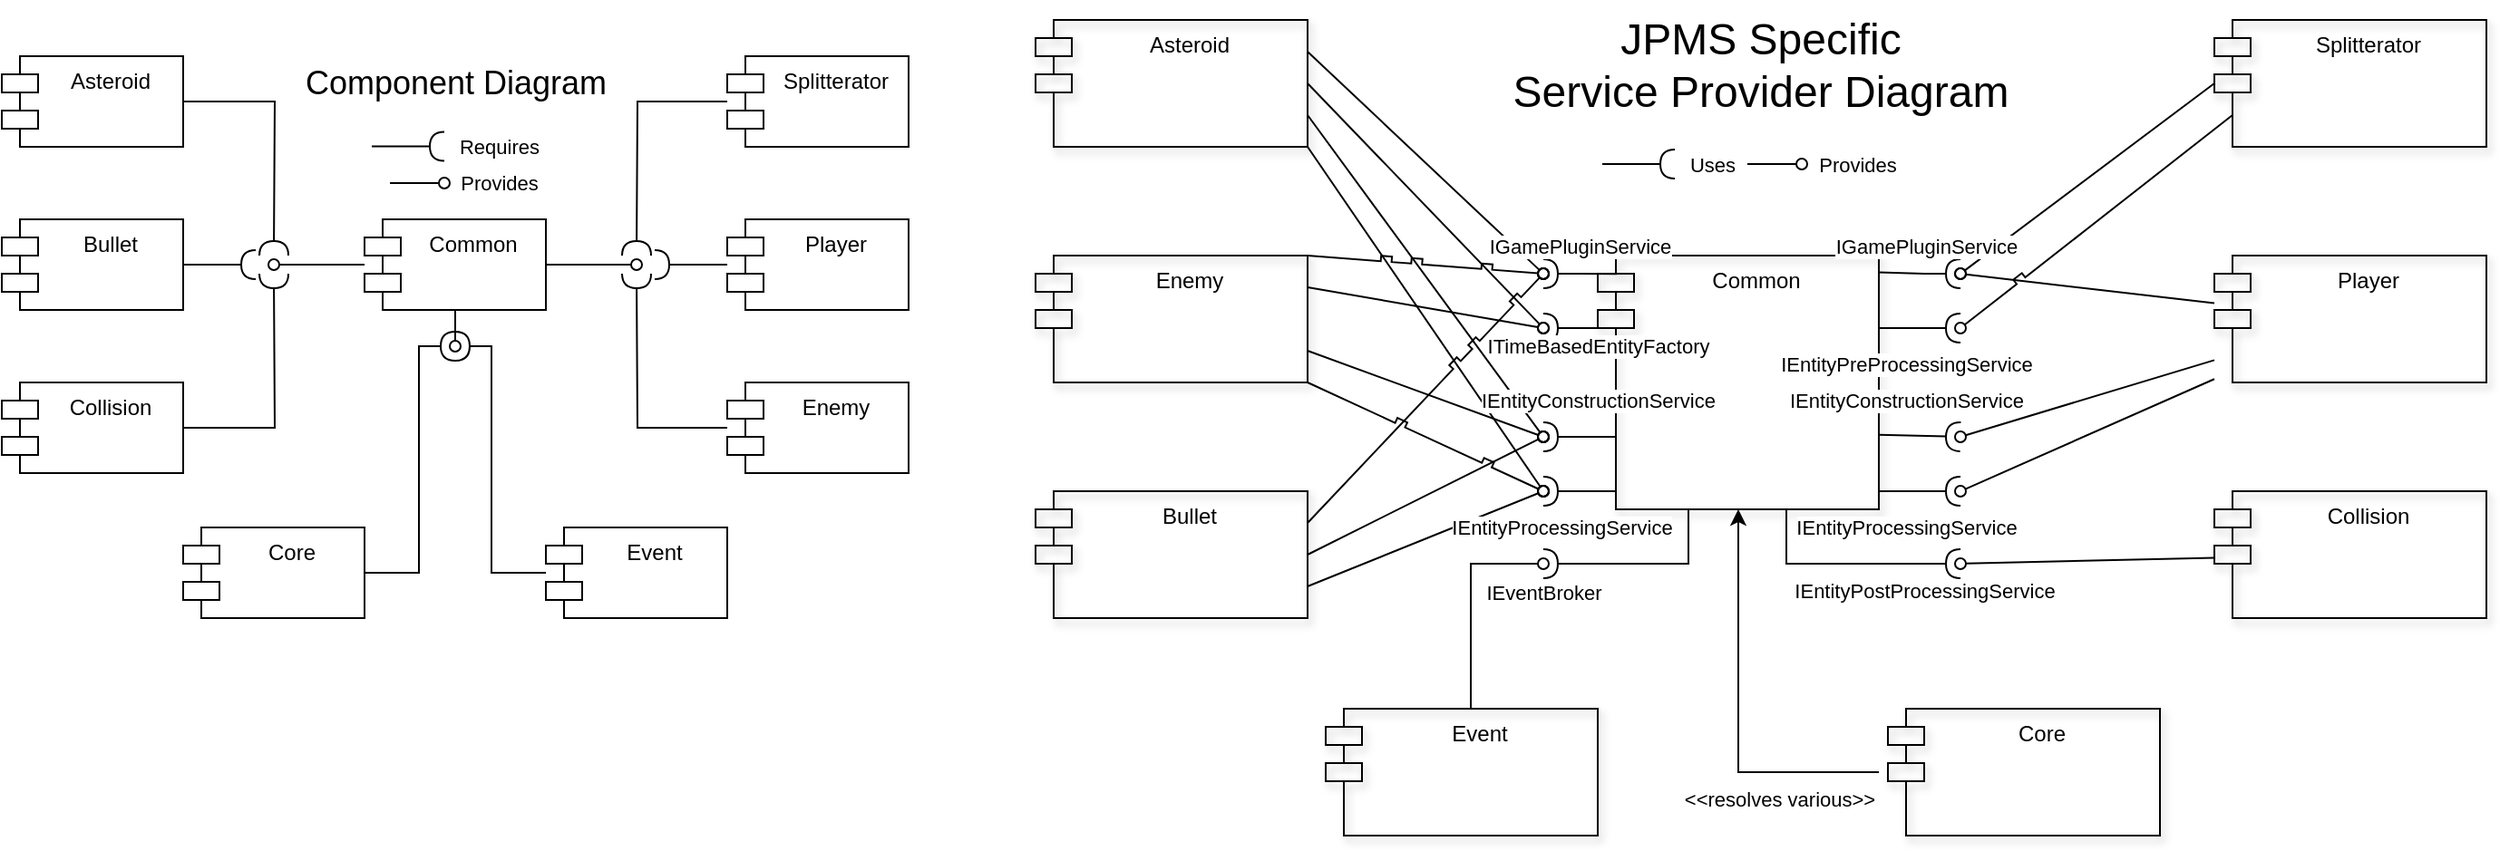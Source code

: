 <mxfile version="21.6.6" type="device">
  <diagram name="Side-1" id="Yi5KZk_WfLFtUitwRc3R">
    <mxGraphModel dx="786" dy="422" grid="1" gridSize="10" guides="1" tooltips="1" connect="1" arrows="1" fold="1" page="1" pageScale="1" pageWidth="827" pageHeight="1169" math="0" shadow="0">
      <root>
        <mxCell id="0" />
        <mxCell id="1" parent="0" />
        <mxCell id="ZmB0dp2YteYtgmMy9DGr-15" style="edgeStyle=orthogonalEdgeStyle;rounded=0;orthogonalLoop=1;jettySize=auto;html=1;endArrow=halfCircle;endFill=0;" parent="1" source="ZmB0dp2YteYtgmMy9DGr-1" edge="1">
          <mxGeometry relative="1" as="geometry">
            <mxPoint x="380" y="230" as="targetPoint" />
            <Array as="points">
              <mxPoint x="360" y="355" />
              <mxPoint x="360" y="230" />
            </Array>
          </mxGeometry>
        </mxCell>
        <mxCell id="ZmB0dp2YteYtgmMy9DGr-1" value="Core" style="shape=module;align=left;spacingLeft=20;align=center;verticalAlign=top;whiteSpace=wrap;html=1;fillColor=none;" parent="1" vertex="1">
          <mxGeometry x="230" y="330" width="100" height="50" as="geometry" />
        </mxCell>
        <mxCell id="ZmB0dp2YteYtgmMy9DGr-17" style="edgeStyle=orthogonalEdgeStyle;rounded=0;orthogonalLoop=1;jettySize=auto;html=1;endArrow=oval;endFill=0;" parent="1" source="ZmB0dp2YteYtgmMy9DGr-16" edge="1">
          <mxGeometry relative="1" as="geometry">
            <mxPoint x="380" y="230" as="targetPoint" />
          </mxGeometry>
        </mxCell>
        <mxCell id="ZmB0dp2YteYtgmMy9DGr-24" style="edgeStyle=orthogonalEdgeStyle;rounded=0;orthogonalLoop=1;jettySize=auto;html=1;endArrow=oval;endFill=0;" parent="1" source="ZmB0dp2YteYtgmMy9DGr-16" edge="1">
          <mxGeometry relative="1" as="geometry">
            <mxPoint x="280" y="185" as="targetPoint" />
          </mxGeometry>
        </mxCell>
        <mxCell id="ZmB0dp2YteYtgmMy9DGr-25" style="edgeStyle=orthogonalEdgeStyle;rounded=0;orthogonalLoop=1;jettySize=auto;html=1;endArrow=oval;endFill=0;" parent="1" source="ZmB0dp2YteYtgmMy9DGr-16" edge="1">
          <mxGeometry relative="1" as="geometry">
            <mxPoint x="480.0" y="185" as="targetPoint" />
          </mxGeometry>
        </mxCell>
        <mxCell id="ZmB0dp2YteYtgmMy9DGr-16" value="Common" style="shape=module;align=left;spacingLeft=20;align=center;verticalAlign=top;whiteSpace=wrap;html=1;fillColor=none;" parent="1" vertex="1">
          <mxGeometry x="330" y="160" width="100" height="50" as="geometry" />
        </mxCell>
        <mxCell id="ZmB0dp2YteYtgmMy9DGr-29" style="edgeStyle=orthogonalEdgeStyle;rounded=0;orthogonalLoop=1;jettySize=auto;html=1;endArrow=halfCircle;endFill=0;" parent="1" source="ZmB0dp2YteYtgmMy9DGr-18" edge="1">
          <mxGeometry relative="1" as="geometry">
            <mxPoint x="280" y="180" as="targetPoint" />
          </mxGeometry>
        </mxCell>
        <mxCell id="ZmB0dp2YteYtgmMy9DGr-18" value="Asteroid" style="shape=module;align=left;spacingLeft=20;align=center;verticalAlign=top;whiteSpace=wrap;html=1;fillColor=none;" parent="1" vertex="1">
          <mxGeometry x="130" y="70" width="100" height="50" as="geometry" />
        </mxCell>
        <mxCell id="ZmB0dp2YteYtgmMy9DGr-31" style="edgeStyle=orthogonalEdgeStyle;rounded=0;orthogonalLoop=1;jettySize=auto;html=1;endArrow=halfCircle;endFill=0;" parent="1" source="ZmB0dp2YteYtgmMy9DGr-19" edge="1">
          <mxGeometry relative="1" as="geometry">
            <mxPoint x="270" y="185" as="targetPoint" />
          </mxGeometry>
        </mxCell>
        <mxCell id="ZmB0dp2YteYtgmMy9DGr-19" value="Bullet" style="shape=module;align=left;spacingLeft=20;align=center;verticalAlign=top;whiteSpace=wrap;html=1;fillColor=none;" parent="1" vertex="1">
          <mxGeometry x="130" y="160" width="100" height="50" as="geometry" />
        </mxCell>
        <mxCell id="ZmB0dp2YteYtgmMy9DGr-30" style="edgeStyle=orthogonalEdgeStyle;rounded=0;orthogonalLoop=1;jettySize=auto;html=1;endArrow=halfCircle;endFill=0;" parent="1" source="ZmB0dp2YteYtgmMy9DGr-20" edge="1">
          <mxGeometry relative="1" as="geometry">
            <mxPoint x="280" y="190" as="targetPoint" />
          </mxGeometry>
        </mxCell>
        <mxCell id="ZmB0dp2YteYtgmMy9DGr-20" value="Collision" style="shape=module;align=left;spacingLeft=20;align=center;verticalAlign=top;whiteSpace=wrap;html=1;fillColor=none;" parent="1" vertex="1">
          <mxGeometry x="130" y="250" width="100" height="50" as="geometry" />
        </mxCell>
        <mxCell id="ZmB0dp2YteYtgmMy9DGr-26" style="edgeStyle=orthogonalEdgeStyle;rounded=0;orthogonalLoop=1;jettySize=auto;html=1;endArrow=halfCircle;endFill=0;" parent="1" source="ZmB0dp2YteYtgmMy9DGr-21" edge="1">
          <mxGeometry relative="1" as="geometry">
            <mxPoint x="480.0" y="190" as="targetPoint" />
          </mxGeometry>
        </mxCell>
        <mxCell id="ZmB0dp2YteYtgmMy9DGr-21" value="Enemy" style="shape=module;align=left;spacingLeft=20;align=center;verticalAlign=top;whiteSpace=wrap;html=1;fillColor=none;" parent="1" vertex="1">
          <mxGeometry x="530" y="250" width="100" height="50" as="geometry" />
        </mxCell>
        <mxCell id="ZmB0dp2YteYtgmMy9DGr-28" style="edgeStyle=orthogonalEdgeStyle;rounded=0;orthogonalLoop=1;jettySize=auto;html=1;endArrow=halfCircle;endFill=0;" parent="1" source="ZmB0dp2YteYtgmMy9DGr-22" edge="1">
          <mxGeometry relative="1" as="geometry">
            <mxPoint x="490.0" y="185" as="targetPoint" />
          </mxGeometry>
        </mxCell>
        <mxCell id="ZmB0dp2YteYtgmMy9DGr-22" value="Player" style="shape=module;align=left;spacingLeft=20;align=center;verticalAlign=top;whiteSpace=wrap;html=1;fillColor=none;" parent="1" vertex="1">
          <mxGeometry x="530" y="160" width="100" height="50" as="geometry" />
        </mxCell>
        <mxCell id="ZmB0dp2YteYtgmMy9DGr-27" style="edgeStyle=orthogonalEdgeStyle;rounded=0;orthogonalLoop=1;jettySize=auto;html=1;endArrow=halfCircle;endFill=0;" parent="1" source="ZmB0dp2YteYtgmMy9DGr-23" edge="1">
          <mxGeometry relative="1" as="geometry">
            <mxPoint x="480.0" y="180" as="targetPoint" />
          </mxGeometry>
        </mxCell>
        <mxCell id="ZmB0dp2YteYtgmMy9DGr-23" value="Splitterator" style="shape=module;align=left;spacingLeft=20;align=center;verticalAlign=top;whiteSpace=wrap;html=1;fillColor=none;" parent="1" vertex="1">
          <mxGeometry x="530" y="70" width="100" height="50" as="geometry" />
        </mxCell>
        <mxCell id="Q2ypIRmaqNOGoUrrO2OI-7" style="edgeStyle=orthogonalEdgeStyle;rounded=0;orthogonalLoop=1;jettySize=auto;html=1;entryX=0.5;entryY=1;entryDx=0;entryDy=0;" parent="1" target="ZmB0dp2YteYtgmMy9DGr-46" edge="1">
          <mxGeometry relative="1" as="geometry">
            <mxPoint x="1165" y="465" as="sourcePoint" />
            <mxPoint x="1087.5" y="320" as="targetPoint" />
            <Array as="points">
              <mxPoint x="1088" y="465" />
            </Array>
          </mxGeometry>
        </mxCell>
        <mxCell id="Q2ypIRmaqNOGoUrrO2OI-8" value="&amp;lt;&amp;lt;resolves various&amp;gt;&amp;gt;" style="edgeLabel;html=1;align=center;verticalAlign=middle;resizable=0;points=[];" parent="Q2ypIRmaqNOGoUrrO2OI-7" vertex="1" connectable="0">
          <mxGeometry x="-0.561" y="4" relative="1" as="geometry">
            <mxPoint x="-6" y="11" as="offset" />
          </mxGeometry>
        </mxCell>
        <mxCell id="ZmB0dp2YteYtgmMy9DGr-36" value="Core" style="shape=module;align=left;spacingLeft=20;align=center;verticalAlign=top;whiteSpace=wrap;html=1;backgroundOutline=0;fixDash=0;enumerate=0;comic=0;shadow=1;fillColor=none;" parent="1" vertex="1">
          <mxGeometry x="1170" y="430" width="150" height="70" as="geometry" />
        </mxCell>
        <mxCell id="Q2ypIRmaqNOGoUrrO2OI-5" style="edgeStyle=orthogonalEdgeStyle;rounded=0;orthogonalLoop=1;jettySize=auto;html=1;endArrow=oval;endFill=0;" parent="1" source="ZmB0dp2YteYtgmMy9DGr-38" edge="1">
          <mxGeometry relative="1" as="geometry">
            <mxPoint x="980" y="350" as="targetPoint" />
            <Array as="points">
              <mxPoint x="940" y="350" />
            </Array>
          </mxGeometry>
        </mxCell>
        <mxCell id="ZmB0dp2YteYtgmMy9DGr-38" value="Event" style="shape=module;align=left;spacingLeft=20;align=center;verticalAlign=top;whiteSpace=wrap;html=1;backgroundOutline=0;fixDash=0;enumerate=0;comic=0;shadow=1;fillColor=none;" parent="1" vertex="1">
          <mxGeometry x="860" y="430" width="150" height="70" as="geometry" />
        </mxCell>
        <mxCell id="ZmB0dp2YteYtgmMy9DGr-114" style="edgeStyle=orthogonalEdgeStyle;rounded=0;orthogonalLoop=1;jettySize=auto;html=1;endArrow=halfCircle;endFill=0;" parent="1" edge="1">
          <mxGeometry relative="1" as="geometry">
            <mxPoint x="1210" y="350" as="targetPoint" />
            <Array as="points">
              <mxPoint x="1114" y="350" />
            </Array>
            <mxPoint x="1114" y="320" as="sourcePoint" />
          </mxGeometry>
        </mxCell>
        <mxCell id="Q2ypIRmaqNOGoUrrO2OI-3" style="edgeStyle=orthogonalEdgeStyle;rounded=0;orthogonalLoop=1;jettySize=auto;html=1;endArrow=halfCircle;endFill=0;" parent="1" source="ZmB0dp2YteYtgmMy9DGr-46" edge="1">
          <mxGeometry relative="1" as="geometry">
            <mxPoint x="980" y="350" as="targetPoint" />
            <Array as="points">
              <mxPoint x="1060" y="350" />
            </Array>
          </mxGeometry>
        </mxCell>
        <mxCell id="ZmB0dp2YteYtgmMy9DGr-46" value="Common" style="shape=module;align=left;spacingLeft=20;align=center;verticalAlign=top;whiteSpace=wrap;html=1;backgroundOutline=0;fixDash=0;enumerate=0;comic=0;shadow=1;fillColor=none;" parent="1" vertex="1">
          <mxGeometry x="1010" y="180" width="155" height="140" as="geometry" />
        </mxCell>
        <mxCell id="ZmB0dp2YteYtgmMy9DGr-93" style="rounded=0;orthogonalLoop=1;jettySize=auto;html=1;endArrow=oval;endFill=0;jumpStyle=sharp;orthogonal=0;exitX=1;exitY=1;exitDx=0;exitDy=0;" parent="1" source="ZmB0dp2YteYtgmMy9DGr-48" edge="1">
          <mxGeometry relative="1" as="geometry">
            <mxPoint x="980" y="310" as="targetPoint" />
          </mxGeometry>
        </mxCell>
        <mxCell id="ZmB0dp2YteYtgmMy9DGr-95" style="rounded=0;orthogonalLoop=1;jettySize=auto;html=1;endArrow=oval;endFill=0;jumpStyle=sharp;orthogonal=0;exitX=1;exitY=0.25;exitDx=0;exitDy=0;" parent="1" source="ZmB0dp2YteYtgmMy9DGr-48" edge="1">
          <mxGeometry relative="1" as="geometry">
            <mxPoint x="980" y="190" as="targetPoint" />
            <mxPoint x="850" y="85.0" as="sourcePoint" />
          </mxGeometry>
        </mxCell>
        <mxCell id="ZmB0dp2YteYtgmMy9DGr-100" style="rounded=0;orthogonalLoop=1;jettySize=auto;html=1;endArrow=oval;endFill=0;exitX=1;exitY=0.5;exitDx=0;exitDy=0;" parent="1" source="ZmB0dp2YteYtgmMy9DGr-48" edge="1">
          <mxGeometry relative="1" as="geometry">
            <mxPoint x="980.0" y="220" as="targetPoint" />
          </mxGeometry>
        </mxCell>
        <mxCell id="ZmB0dp2YteYtgmMy9DGr-102" style="rounded=0;orthogonalLoop=1;jettySize=auto;html=1;endArrow=oval;endFill=0;exitX=1;exitY=0.75;exitDx=0;exitDy=0;" parent="1" source="ZmB0dp2YteYtgmMy9DGr-48" edge="1">
          <mxGeometry relative="1" as="geometry">
            <mxPoint x="980" y="280" as="targetPoint" />
          </mxGeometry>
        </mxCell>
        <mxCell id="ZmB0dp2YteYtgmMy9DGr-48" value="Asteroid" style="shape=module;align=left;spacingLeft=20;align=center;verticalAlign=top;whiteSpace=wrap;html=1;backgroundOutline=0;fixDash=0;enumerate=0;comic=0;shadow=1;fillColor=none;" parent="1" vertex="1">
          <mxGeometry x="700" y="50" width="150" height="70" as="geometry" />
        </mxCell>
        <mxCell id="ZmB0dp2YteYtgmMy9DGr-96" style="rounded=0;orthogonalLoop=1;jettySize=auto;html=1;endArrow=oval;endFill=0;jumpStyle=sharp;orthogonal=0;exitX=1;exitY=0.25;exitDx=0;exitDy=0;" parent="1" source="ZmB0dp2YteYtgmMy9DGr-50" edge="1">
          <mxGeometry relative="1" as="geometry">
            <mxPoint x="980" y="190" as="targetPoint" />
          </mxGeometry>
        </mxCell>
        <mxCell id="ZmB0dp2YteYtgmMy9DGr-98" style="rounded=0;orthogonalLoop=1;jettySize=auto;html=1;endArrow=oval;endFill=0;jumpStyle=sharp;orthogonal=0;exitX=1;exitY=0.75;exitDx=0;exitDy=0;" parent="1" source="ZmB0dp2YteYtgmMy9DGr-50" edge="1">
          <mxGeometry relative="1" as="geometry">
            <mxPoint x="980.0" y="310" as="targetPoint" />
          </mxGeometry>
        </mxCell>
        <mxCell id="ZmB0dp2YteYtgmMy9DGr-104" style="rounded=0;orthogonalLoop=1;jettySize=auto;html=1;endArrow=oval;endFill=0;exitX=1;exitY=0.5;exitDx=0;exitDy=0;" parent="1" source="ZmB0dp2YteYtgmMy9DGr-50" edge="1">
          <mxGeometry relative="1" as="geometry">
            <mxPoint x="980.0" y="280" as="targetPoint" />
          </mxGeometry>
        </mxCell>
        <mxCell id="ZmB0dp2YteYtgmMy9DGr-50" value="Bullet" style="shape=module;align=left;spacingLeft=20;align=center;verticalAlign=top;whiteSpace=wrap;html=1;backgroundOutline=0;fixDash=0;enumerate=0;comic=0;shadow=1;fillColor=none;" parent="1" vertex="1">
          <mxGeometry x="700" y="310" width="150" height="70" as="geometry" />
        </mxCell>
        <mxCell id="ZmB0dp2YteYtgmMy9DGr-111" style="rounded=0;orthogonalLoop=1;jettySize=auto;html=1;endArrow=oval;endFill=0;jumpStyle=sharp;" parent="1" source="ZmB0dp2YteYtgmMy9DGr-52" edge="1">
          <mxGeometry relative="1" as="geometry">
            <mxPoint x="1210" y="350" as="targetPoint" />
          </mxGeometry>
        </mxCell>
        <mxCell id="ZmB0dp2YteYtgmMy9DGr-52" value="Collision" style="shape=module;align=left;spacingLeft=20;align=center;verticalAlign=top;whiteSpace=wrap;html=1;backgroundOutline=0;fixDash=0;enumerate=0;comic=0;shadow=1;fillColor=none;" parent="1" vertex="1">
          <mxGeometry x="1350" y="310" width="150" height="70" as="geometry" />
        </mxCell>
        <mxCell id="ZmB0dp2YteYtgmMy9DGr-92" style="rounded=0;orthogonalLoop=1;jettySize=auto;html=1;endArrow=oval;endFill=0;jumpStyle=sharp;orthogonal=0;exitX=1;exitY=1;exitDx=0;exitDy=0;" parent="1" source="ZmB0dp2YteYtgmMy9DGr-54" edge="1">
          <mxGeometry relative="1" as="geometry">
            <mxPoint x="980" y="310" as="targetPoint" />
          </mxGeometry>
        </mxCell>
        <mxCell id="ZmB0dp2YteYtgmMy9DGr-97" style="rounded=0;orthogonalLoop=1;jettySize=auto;html=1;endArrow=oval;endFill=0;noJump=0;comic=0;orthogonal=0;ignoreEdge=0;flowAnimation=0;strokeColor=#000000;fillColor=#f5f5f5;jumpStyle=sharp;exitX=1;exitY=0;exitDx=0;exitDy=0;" parent="1" source="ZmB0dp2YteYtgmMy9DGr-54" edge="1">
          <mxGeometry relative="1" as="geometry">
            <mxPoint x="980" y="190" as="targetPoint" />
          </mxGeometry>
        </mxCell>
        <mxCell id="ZmB0dp2YteYtgmMy9DGr-99" style="rounded=0;orthogonalLoop=1;jettySize=auto;html=1;endArrow=oval;endFill=0;exitX=1;exitY=0.25;exitDx=0;exitDy=0;" parent="1" source="ZmB0dp2YteYtgmMy9DGr-54" edge="1">
          <mxGeometry relative="1" as="geometry">
            <mxPoint x="980.0" y="220" as="targetPoint" />
          </mxGeometry>
        </mxCell>
        <mxCell id="ZmB0dp2YteYtgmMy9DGr-103" style="rounded=0;orthogonalLoop=1;jettySize=auto;html=1;endArrow=oval;endFill=0;exitX=1;exitY=0.75;exitDx=0;exitDy=0;" parent="1" source="ZmB0dp2YteYtgmMy9DGr-54" edge="1">
          <mxGeometry relative="1" as="geometry">
            <mxPoint x="980.0" y="280" as="targetPoint" />
          </mxGeometry>
        </mxCell>
        <mxCell id="ZmB0dp2YteYtgmMy9DGr-54" value="Enemy" style="shape=module;align=left;spacingLeft=20;align=center;verticalAlign=top;whiteSpace=wrap;html=1;backgroundOutline=0;fixDash=0;enumerate=0;comic=0;shadow=1;fillColor=none;" parent="1" vertex="1">
          <mxGeometry x="700" y="180" width="150" height="70" as="geometry" />
        </mxCell>
        <mxCell id="ZmB0dp2YteYtgmMy9DGr-109" style="rounded=0;orthogonalLoop=1;jettySize=auto;html=1;jumpStyle=sharp;endArrow=oval;endFill=0;" parent="1" source="ZmB0dp2YteYtgmMy9DGr-56" edge="1">
          <mxGeometry relative="1" as="geometry">
            <mxPoint x="1210" y="190" as="targetPoint" />
          </mxGeometry>
        </mxCell>
        <mxCell id="ZmB0dp2YteYtgmMy9DGr-112" style="rounded=0;orthogonalLoop=1;jettySize=auto;html=1;endArrow=oval;endFill=0;jumpStyle=sharp;" parent="1" source="ZmB0dp2YteYtgmMy9DGr-56" edge="1">
          <mxGeometry relative="1" as="geometry">
            <mxPoint x="1210" y="310" as="targetPoint" />
          </mxGeometry>
        </mxCell>
        <mxCell id="ZmB0dp2YteYtgmMy9DGr-116" style="rounded=0;orthogonalLoop=1;jettySize=auto;html=1;endArrow=oval;endFill=0;" parent="1" source="ZmB0dp2YteYtgmMy9DGr-56" edge="1">
          <mxGeometry relative="1" as="geometry">
            <mxPoint x="1210" y="280" as="targetPoint" />
          </mxGeometry>
        </mxCell>
        <mxCell id="ZmB0dp2YteYtgmMy9DGr-56" value="Player" style="shape=module;align=left;spacingLeft=20;align=center;verticalAlign=top;whiteSpace=wrap;html=1;backgroundOutline=0;fixDash=0;enumerate=0;comic=0;shadow=1;fillColor=none;" parent="1" vertex="1">
          <mxGeometry x="1350" y="180" width="150" height="70" as="geometry" />
        </mxCell>
        <mxCell id="ZmB0dp2YteYtgmMy9DGr-110" style="rounded=0;orthogonalLoop=1;jettySize=auto;html=1;jumpStyle=sharp;endArrow=oval;endFill=0;exitX=0;exitY=0;exitDx=0;exitDy=35;exitPerimeter=0;" parent="1" source="ZmB0dp2YteYtgmMy9DGr-58" edge="1">
          <mxGeometry relative="1" as="geometry">
            <mxPoint x="1210" y="190" as="targetPoint" />
          </mxGeometry>
        </mxCell>
        <mxCell id="ZmB0dp2YteYtgmMy9DGr-113" style="rounded=0;orthogonalLoop=1;jettySize=auto;html=1;endArrow=oval;endFill=0;jumpStyle=sharp;exitX=0;exitY=0.75;exitDx=10;exitDy=0;exitPerimeter=0;" parent="1" source="ZmB0dp2YteYtgmMy9DGr-58" edge="1">
          <mxGeometry relative="1" as="geometry">
            <mxPoint x="1210" y="220" as="targetPoint" />
          </mxGeometry>
        </mxCell>
        <mxCell id="ZmB0dp2YteYtgmMy9DGr-58" value="Splitterator" style="shape=module;align=left;spacingLeft=20;align=center;verticalAlign=top;whiteSpace=wrap;html=1;backgroundOutline=0;fixDash=0;enumerate=0;comic=0;shadow=1;fillColor=none;" parent="1" vertex="1">
          <mxGeometry x="1350" y="50" width="150" height="70" as="geometry" />
        </mxCell>
        <mxCell id="ZmB0dp2YteYtgmMy9DGr-59" value="&lt;font style=&quot;font-size: 18px;&quot;&gt;Component Diagram&lt;/font&gt;" style="text;html=1;strokeColor=none;fillColor=none;align=center;verticalAlign=middle;whiteSpace=wrap;rounded=0;" parent="1" vertex="1">
          <mxGeometry x="286.5" y="70" width="187" height="30" as="geometry" />
        </mxCell>
        <mxCell id="ZmB0dp2YteYtgmMy9DGr-60" value="&lt;font style=&quot;font-size: 24px;&quot;&gt;JPMS Specific&lt;br&gt;Service Provider Diagram&lt;br&gt;&lt;/font&gt;" style="text;html=1;strokeColor=none;fillColor=none;align=center;verticalAlign=middle;whiteSpace=wrap;rounded=0;" parent="1" vertex="1">
          <mxGeometry x="920" y="39.5" width="360" height="70" as="geometry" />
        </mxCell>
        <mxCell id="ZmB0dp2YteYtgmMy9DGr-66" value="" style="endArrow=halfCircle;html=1;rounded=0;endFill=0;" parent="1" edge="1">
          <mxGeometry width="50" height="50" relative="1" as="geometry">
            <mxPoint x="1012.5" y="129.5" as="sourcePoint" />
            <mxPoint x="1052.5" y="129.5" as="targetPoint" />
          </mxGeometry>
        </mxCell>
        <mxCell id="ZmB0dp2YteYtgmMy9DGr-68" value="Uses" style="edgeLabel;html=1;align=center;verticalAlign=middle;resizable=0;points=[];" parent="ZmB0dp2YteYtgmMy9DGr-66" vertex="1" connectable="0">
          <mxGeometry x="-0.508" y="-2" relative="1" as="geometry">
            <mxPoint x="50" y="-2" as="offset" />
          </mxGeometry>
        </mxCell>
        <mxCell id="ZmB0dp2YteYtgmMy9DGr-67" value="" style="endArrow=oval;html=1;rounded=0;endFill=0;" parent="1" edge="1">
          <mxGeometry width="50" height="50" relative="1" as="geometry">
            <mxPoint x="1092.5" y="129.5" as="sourcePoint" />
            <mxPoint x="1122.5" y="129.5" as="targetPoint" />
          </mxGeometry>
        </mxCell>
        <mxCell id="ZmB0dp2YteYtgmMy9DGr-69" value="Provides" style="edgeLabel;html=1;align=center;verticalAlign=middle;resizable=0;points=[];" parent="ZmB0dp2YteYtgmMy9DGr-67" vertex="1" connectable="0">
          <mxGeometry x="0.251" relative="1" as="geometry">
            <mxPoint x="41" as="offset" />
          </mxGeometry>
        </mxCell>
        <mxCell id="ZmB0dp2YteYtgmMy9DGr-70" value="" style="endArrow=halfCircle;html=1;rounded=0;endFill=0;exitX=1;exitY=0.066;exitDx=0;exitDy=0;exitPerimeter=0;" parent="1" source="ZmB0dp2YteYtgmMy9DGr-46" edge="1">
          <mxGeometry width="50" height="50" relative="1" as="geometry">
            <mxPoint x="1165" y="184.71" as="sourcePoint" />
            <mxPoint x="1210" y="190" as="targetPoint" />
            <Array as="points">
              <mxPoint x="1190" y="190" />
            </Array>
          </mxGeometry>
        </mxCell>
        <mxCell id="ZmB0dp2YteYtgmMy9DGr-71" value="IGamePluginService" style="edgeLabel;html=1;align=center;verticalAlign=middle;resizable=0;points=[];labelBackgroundColor=#FFFFFF;" parent="ZmB0dp2YteYtgmMy9DGr-70" vertex="1" connectable="0">
          <mxGeometry x="-0.508" y="-2" relative="1" as="geometry">
            <mxPoint x="15" y="-17" as="offset" />
          </mxGeometry>
        </mxCell>
        <mxCell id="ZmB0dp2YteYtgmMy9DGr-72" value="" style="endArrow=halfCircle;html=1;rounded=0;endFill=0;" parent="1" edge="1">
          <mxGeometry width="50" height="50" relative="1" as="geometry">
            <mxPoint x="1165" y="310" as="sourcePoint" />
            <mxPoint x="1210" y="310" as="targetPoint" />
          </mxGeometry>
        </mxCell>
        <mxCell id="ZmB0dp2YteYtgmMy9DGr-73" value="IEntityPostProcessingService" style="edgeLabel;html=1;align=center;verticalAlign=middle;resizable=0;points=[];labelBackgroundColor=#FFFFFF;" parent="ZmB0dp2YteYtgmMy9DGr-72" vertex="1" connectable="0">
          <mxGeometry x="-0.508" y="-2" relative="1" as="geometry">
            <mxPoint x="14" y="53" as="offset" />
          </mxGeometry>
        </mxCell>
        <mxCell id="Q2ypIRmaqNOGoUrrO2OI-6" value="IEventBroker" style="edgeLabel;html=1;align=center;verticalAlign=middle;resizable=0;points=[];labelBackgroundColor=#FFFFFF;" parent="ZmB0dp2YteYtgmMy9DGr-72" vertex="1" connectable="0">
          <mxGeometry x="-0.508" y="-2" relative="1" as="geometry">
            <mxPoint x="-196" y="54" as="offset" />
          </mxGeometry>
        </mxCell>
        <mxCell id="ZmB0dp2YteYtgmMy9DGr-74" value="" style="endArrow=halfCircle;html=1;rounded=0;endFill=0;exitX=0.999;exitY=0.706;exitDx=0;exitDy=0;exitPerimeter=0;" parent="1" source="ZmB0dp2YteYtgmMy9DGr-46" edge="1">
          <mxGeometry width="50" height="50" relative="1" as="geometry">
            <mxPoint x="1165" y="274.71" as="sourcePoint" />
            <mxPoint x="1210" y="280" as="targetPoint" />
          </mxGeometry>
        </mxCell>
        <mxCell id="ZmB0dp2YteYtgmMy9DGr-75" value="IEntityProcessingService" style="edgeLabel;html=1;align=center;verticalAlign=middle;resizable=0;points=[];labelBackgroundColor=#FFFFFF;" parent="ZmB0dp2YteYtgmMy9DGr-74" vertex="1" connectable="0">
          <mxGeometry x="-0.508" y="-2" relative="1" as="geometry">
            <mxPoint x="4" y="49" as="offset" />
          </mxGeometry>
        </mxCell>
        <mxCell id="ZmB0dp2YteYtgmMy9DGr-115" value="IEntityConstructionService" style="edgeLabel;html=1;align=center;verticalAlign=middle;resizable=0;points=[];labelBackgroundColor=#FFFFFF;" parent="ZmB0dp2YteYtgmMy9DGr-74" vertex="1" connectable="0">
          <mxGeometry x="-0.508" y="-2" relative="1" as="geometry">
            <mxPoint x="4" y="-21" as="offset" />
          </mxGeometry>
        </mxCell>
        <mxCell id="ZmB0dp2YteYtgmMy9DGr-76" value="" style="endArrow=halfCircle;html=1;rounded=0;endFill=0;" parent="1" edge="1">
          <mxGeometry width="50" height="50" relative="1" as="geometry">
            <mxPoint x="1165" y="220" as="sourcePoint" />
            <mxPoint x="1210" y="220" as="targetPoint" />
          </mxGeometry>
        </mxCell>
        <mxCell id="ZmB0dp2YteYtgmMy9DGr-77" value="IEntityPreProcessingService" style="edgeLabel;html=1;align=center;verticalAlign=middle;resizable=0;points=[];labelBackgroundColor=#FFFFFF;" parent="ZmB0dp2YteYtgmMy9DGr-76" vertex="1" connectable="0">
          <mxGeometry x="-0.508" y="-2" relative="1" as="geometry">
            <mxPoint x="4" y="18" as="offset" />
          </mxGeometry>
        </mxCell>
        <mxCell id="ZmB0dp2YteYtgmMy9DGr-78" value="" style="endArrow=halfCircle;html=1;rounded=0;endFill=0;exitX=0.068;exitY=0.072;exitDx=0;exitDy=0;exitPerimeter=0;strokeColor=default;" parent="1" source="ZmB0dp2YteYtgmMy9DGr-46" edge="1">
          <mxGeometry width="50" height="50" relative="1" as="geometry">
            <mxPoint x="950" y="184.66" as="sourcePoint" />
            <mxPoint x="980" y="190" as="targetPoint" />
            <Array as="points">
              <mxPoint x="1000" y="190" />
            </Array>
          </mxGeometry>
        </mxCell>
        <mxCell id="ZmB0dp2YteYtgmMy9DGr-79" value="IGamePluginService" style="edgeLabel;html=1;align=center;verticalAlign=middle;resizable=0;points=[];labelBackgroundColor=#FFFFFF;" parent="ZmB0dp2YteYtgmMy9DGr-78" vertex="1" connectable="0">
          <mxGeometry x="-0.508" y="-2" relative="1" as="geometry">
            <mxPoint x="-11" y="-13" as="offset" />
          </mxGeometry>
        </mxCell>
        <mxCell id="ZmB0dp2YteYtgmMy9DGr-83" value="" style="endArrow=halfCircle;html=1;rounded=0;endFill=0;exitX=0.067;exitY=0.036;exitDx=0;exitDy=0;exitPerimeter=0;" parent="1" edge="1">
          <mxGeometry width="50" height="50" relative="1" as="geometry">
            <mxPoint x="1020" y="310" as="sourcePoint" />
            <mxPoint x="980" y="310" as="targetPoint" />
          </mxGeometry>
        </mxCell>
        <mxCell id="ZmB0dp2YteYtgmMy9DGr-84" value="IEntityProcessingService" style="edgeLabel;html=1;align=center;verticalAlign=middle;resizable=0;points=[];labelBackgroundColor=#FFFFFF;" parent="ZmB0dp2YteYtgmMy9DGr-83" vertex="1" connectable="0">
          <mxGeometry x="-0.508" y="-2" relative="1" as="geometry">
            <mxPoint x="-20" y="22" as="offset" />
          </mxGeometry>
        </mxCell>
        <mxCell id="ZmB0dp2YteYtgmMy9DGr-86" value="" style="endArrow=halfCircle;html=1;rounded=0;endFill=0;exitX=0.066;exitY=0.714;exitDx=0;exitDy=0;exitPerimeter=0;" parent="1" source="ZmB0dp2YteYtgmMy9DGr-46" edge="1">
          <mxGeometry width="50" height="50" relative="1" as="geometry">
            <mxPoint x="1020" y="274.66" as="sourcePoint" />
            <mxPoint x="980" y="280" as="targetPoint" />
            <Array as="points">
              <mxPoint x="1000" y="280" />
            </Array>
          </mxGeometry>
        </mxCell>
        <mxCell id="ZmB0dp2YteYtgmMy9DGr-87" value="IEntityConstructionService" style="edgeLabel;html=1;align=center;verticalAlign=middle;resizable=0;points=[];labelBackgroundColor=#FFFFFF;" parent="ZmB0dp2YteYtgmMy9DGr-86" vertex="1" connectable="0">
          <mxGeometry x="-0.508" y="-2" relative="1" as="geometry">
            <mxPoint y="-18" as="offset" />
          </mxGeometry>
        </mxCell>
        <mxCell id="ZmB0dp2YteYtgmMy9DGr-88" value="" style="endArrow=halfCircle;html=1;rounded=0;endFill=0;exitX=0.067;exitY=0.036;exitDx=0;exitDy=0;exitPerimeter=0;" parent="1" edge="1">
          <mxGeometry width="50" height="50" relative="1" as="geometry">
            <mxPoint x="1020" y="220.0" as="sourcePoint" />
            <mxPoint x="980" y="220.0" as="targetPoint" />
          </mxGeometry>
        </mxCell>
        <mxCell id="ZmB0dp2YteYtgmMy9DGr-89" value="ITimeBasedEntityFactory" style="edgeLabel;html=1;align=center;verticalAlign=middle;resizable=0;points=[];labelBackgroundColor=#FFFFFF;" parent="ZmB0dp2YteYtgmMy9DGr-88" vertex="1" connectable="0">
          <mxGeometry x="-0.508" y="-2" relative="1" as="geometry">
            <mxPoint y="12" as="offset" />
          </mxGeometry>
        </mxCell>
        <mxCell id="ZmB0dp2YteYtgmMy9DGr-105" value="" style="endArrow=halfCircle;html=1;rounded=0;endFill=0;" parent="1" edge="1">
          <mxGeometry width="50" height="50" relative="1" as="geometry">
            <mxPoint x="334" y="119.72" as="sourcePoint" />
            <mxPoint x="374" y="119.72" as="targetPoint" />
          </mxGeometry>
        </mxCell>
        <mxCell id="ZmB0dp2YteYtgmMy9DGr-106" value="Requires" style="edgeLabel;html=1;align=center;verticalAlign=middle;resizable=0;points=[];" parent="ZmB0dp2YteYtgmMy9DGr-105" vertex="1" connectable="0">
          <mxGeometry x="-0.508" y="-2" relative="1" as="geometry">
            <mxPoint x="60" y="-2" as="offset" />
          </mxGeometry>
        </mxCell>
        <mxCell id="ZmB0dp2YteYtgmMy9DGr-107" value="" style="endArrow=oval;html=1;rounded=0;endFill=0;" parent="1" edge="1">
          <mxGeometry width="50" height="50" relative="1" as="geometry">
            <mxPoint x="344" y="140" as="sourcePoint" />
            <mxPoint x="374" y="140" as="targetPoint" />
          </mxGeometry>
        </mxCell>
        <mxCell id="ZmB0dp2YteYtgmMy9DGr-108" value="Provides" style="edgeLabel;html=1;align=center;verticalAlign=middle;resizable=0;points=[];" parent="ZmB0dp2YteYtgmMy9DGr-107" vertex="1" connectable="0">
          <mxGeometry x="0.251" relative="1" as="geometry">
            <mxPoint x="41" as="offset" />
          </mxGeometry>
        </mxCell>
        <mxCell id="Q2ypIRmaqNOGoUrrO2OI-2" style="edgeStyle=orthogonalEdgeStyle;rounded=0;orthogonalLoop=1;jettySize=auto;html=1;endArrow=halfCircle;endFill=0;" parent="1" source="Q2ypIRmaqNOGoUrrO2OI-1" edge="1">
          <mxGeometry relative="1" as="geometry">
            <mxPoint x="380" y="230" as="targetPoint" />
            <Array as="points">
              <mxPoint x="400" y="355" />
              <mxPoint x="400" y="230" />
            </Array>
          </mxGeometry>
        </mxCell>
        <mxCell id="Q2ypIRmaqNOGoUrrO2OI-1" value="Event" style="shape=module;align=left;spacingLeft=20;align=center;verticalAlign=top;whiteSpace=wrap;html=1;fillColor=none;" parent="1" vertex="1">
          <mxGeometry x="430" y="330" width="100" height="50" as="geometry" />
        </mxCell>
      </root>
    </mxGraphModel>
  </diagram>
</mxfile>
